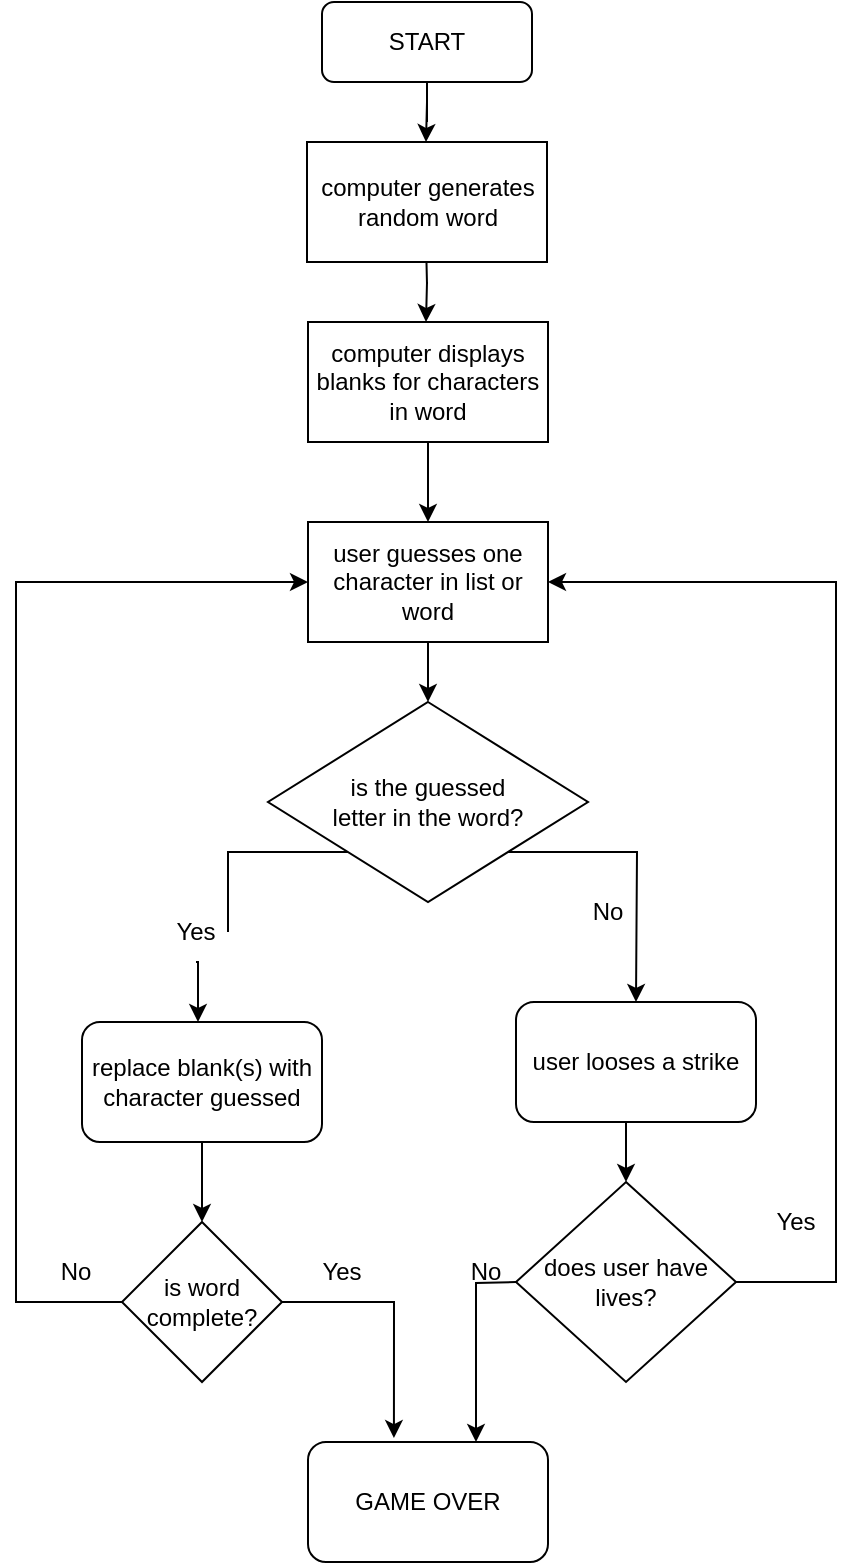 <mxfile>
    <diagram id="Zv2DcNRsbunIRYGTYdQl" name="Page-1">
        <mxGraphModel dx="566" dy="510" grid="1" gridSize="10" guides="1" tooltips="1" connect="1" arrows="1" fold="1" page="1" pageScale="1" pageWidth="850" pageHeight="1100" math="0" shadow="0">
            <root>
                <mxCell id="0"/>
                <mxCell id="1" parent="0"/>
                <mxCell id="wroJR9BJybs-AFcNoRKy-3" value="" style="edgeStyle=orthogonalEdgeStyle;rounded=0;orthogonalLoop=1;jettySize=auto;html=1;" parent="1" source="wroJR9BJybs-AFcNoRKy-1" edge="1">
                    <mxGeometry relative="1" as="geometry">
                        <mxPoint x="425" y="130" as="targetPoint"/>
                    </mxGeometry>
                </mxCell>
                <mxCell id="wroJR9BJybs-AFcNoRKy-1" value="START" style="rounded=1;whiteSpace=wrap;html=1;" parent="1" vertex="1">
                    <mxGeometry x="373" y="60" width="105" height="40" as="geometry"/>
                </mxCell>
                <mxCell id="wroJR9BJybs-AFcNoRKy-13" style="edgeStyle=orthogonalEdgeStyle;rounded=0;orthogonalLoop=1;jettySize=auto;html=1;exitX=0.5;exitY=1;exitDx=0;exitDy=0;entryX=0.5;entryY=0;entryDx=0;entryDy=0;" parent="1" edge="1">
                    <mxGeometry relative="1" as="geometry">
                        <mxPoint x="425" y="180" as="sourcePoint"/>
                        <mxPoint x="425" y="220" as="targetPoint"/>
                    </mxGeometry>
                </mxCell>
                <mxCell id="wroJR9BJybs-AFcNoRKy-17" value="computer generates random word" style="rounded=0;whiteSpace=wrap;html=1;" parent="1" vertex="1">
                    <mxGeometry x="365.5" y="130" width="120" height="60" as="geometry"/>
                </mxCell>
                <mxCell id="wroJR9BJybs-AFcNoRKy-21" value="" style="edgeStyle=orthogonalEdgeStyle;rounded=0;orthogonalLoop=1;jettySize=auto;html=1;" parent="1" source="wroJR9BJybs-AFcNoRKy-19" target="wroJR9BJybs-AFcNoRKy-20" edge="1">
                    <mxGeometry relative="1" as="geometry"/>
                </mxCell>
                <mxCell id="wroJR9BJybs-AFcNoRKy-19" value="computer displays blanks for characters in word" style="rounded=0;whiteSpace=wrap;html=1;" parent="1" vertex="1">
                    <mxGeometry x="366" y="220" width="120" height="60" as="geometry"/>
                </mxCell>
                <mxCell id="wroJR9BJybs-AFcNoRKy-23" value="" style="edgeStyle=orthogonalEdgeStyle;rounded=0;orthogonalLoop=1;jettySize=auto;html=1;" parent="1" source="wroJR9BJybs-AFcNoRKy-20" target="wroJR9BJybs-AFcNoRKy-22" edge="1">
                    <mxGeometry relative="1" as="geometry"/>
                </mxCell>
                <mxCell id="wroJR9BJybs-AFcNoRKy-20" value="user guesses one character in list or word" style="rounded=0;whiteSpace=wrap;html=1;" parent="1" vertex="1">
                    <mxGeometry x="366" y="320" width="120" height="60" as="geometry"/>
                </mxCell>
                <mxCell id="wroJR9BJybs-AFcNoRKy-28" style="edgeStyle=orthogonalEdgeStyle;rounded=0;orthogonalLoop=1;jettySize=auto;html=1;exitX=1;exitY=1;exitDx=0;exitDy=0;" parent="1" source="wroJR9BJybs-AFcNoRKy-22" edge="1">
                    <mxGeometry relative="1" as="geometry">
                        <mxPoint x="530" y="560" as="targetPoint"/>
                    </mxGeometry>
                </mxCell>
                <mxCell id="wroJR9BJybs-AFcNoRKy-22" value="&lt;div&gt;is the guessed&lt;/div&gt;&lt;div&gt; letter in the word?&lt;/div&gt;" style="rhombus;whiteSpace=wrap;html=1;" parent="1" vertex="1">
                    <mxGeometry x="346" y="410" width="160" height="100" as="geometry"/>
                </mxCell>
                <mxCell id="wroJR9BJybs-AFcNoRKy-39" style="edgeStyle=orthogonalEdgeStyle;rounded=0;orthogonalLoop=1;jettySize=auto;html=1;exitX=0.5;exitY=1;exitDx=0;exitDy=0;" parent="1" source="wroJR9BJybs-AFcNoRKy-25" edge="1">
                    <mxGeometry relative="1" as="geometry">
                        <mxPoint x="313" y="670" as="targetPoint"/>
                    </mxGeometry>
                </mxCell>
                <mxCell id="wroJR9BJybs-AFcNoRKy-25" value="replace blank(s) with character guessed" style="rounded=1;whiteSpace=wrap;html=1;" parent="1" vertex="1">
                    <mxGeometry x="253" y="570" width="120" height="60" as="geometry"/>
                </mxCell>
                <mxCell id="wroJR9BJybs-AFcNoRKy-47" style="edgeStyle=orthogonalEdgeStyle;rounded=0;orthogonalLoop=1;jettySize=auto;html=1;exitX=0.5;exitY=1;exitDx=0;exitDy=0;" parent="1" source="wroJR9BJybs-AFcNoRKy-26" edge="1">
                    <mxGeometry relative="1" as="geometry">
                        <mxPoint x="311" y="570" as="targetPoint"/>
                    </mxGeometry>
                </mxCell>
                <mxCell id="wroJR9BJybs-AFcNoRKy-26" value="Yes" style="text;html=1;strokeColor=none;fillColor=none;align=center;verticalAlign=middle;whiteSpace=wrap;rounded=0;" parent="1" vertex="1">
                    <mxGeometry x="280" y="510" width="60" height="30" as="geometry"/>
                </mxCell>
                <mxCell id="wroJR9BJybs-AFcNoRKy-27" value="" style="edgeStyle=orthogonalEdgeStyle;rounded=0;orthogonalLoop=1;jettySize=auto;html=1;exitX=0;exitY=1;exitDx=0;exitDy=0;endArrow=none;" parent="1" source="wroJR9BJybs-AFcNoRKy-22" target="wroJR9BJybs-AFcNoRKy-26" edge="1">
                    <mxGeometry relative="1" as="geometry">
                        <mxPoint x="320" y="570" as="targetPoint"/>
                        <mxPoint x="386" y="485" as="sourcePoint"/>
                    </mxGeometry>
                </mxCell>
                <mxCell id="wroJR9BJybs-AFcNoRKy-31" value="" style="edgeStyle=orthogonalEdgeStyle;rounded=0;orthogonalLoop=1;jettySize=auto;html=1;entryX=0.5;entryY=0;entryDx=0;entryDy=0;" parent="1" source="wroJR9BJybs-AFcNoRKy-29" target="wroJR9BJybs-AFcNoRKy-45" edge="1">
                    <mxGeometry relative="1" as="geometry">
                        <mxPoint x="525" y="650" as="targetPoint"/>
                        <Array as="points">
                            <mxPoint x="525" y="630"/>
                            <mxPoint x="525" y="630"/>
                        </Array>
                    </mxGeometry>
                </mxCell>
                <mxCell id="wroJR9BJybs-AFcNoRKy-29" value="user looses a strike" style="rounded=1;whiteSpace=wrap;html=1;" parent="1" vertex="1">
                    <mxGeometry x="470" y="560" width="120" height="60" as="geometry"/>
                </mxCell>
                <mxCell id="wroJR9BJybs-AFcNoRKy-32" style="edgeStyle=orthogonalEdgeStyle;rounded=0;orthogonalLoop=1;jettySize=auto;html=1;exitX=1;exitY=0.5;exitDx=0;exitDy=0;entryX=1;entryY=0.5;entryDx=0;entryDy=0;" parent="1" target="wroJR9BJybs-AFcNoRKy-20" edge="1">
                    <mxGeometry relative="1" as="geometry">
                        <mxPoint x="750" y="410" as="targetPoint"/>
                        <mxPoint x="580" y="700" as="sourcePoint"/>
                        <Array as="points">
                            <mxPoint x="630" y="700"/>
                            <mxPoint x="630" y="350"/>
                        </Array>
                    </mxGeometry>
                </mxCell>
                <mxCell id="wroJR9BJybs-AFcNoRKy-35" style="edgeStyle=orthogonalEdgeStyle;rounded=0;orthogonalLoop=1;jettySize=auto;html=1;exitX=0;exitY=0.5;exitDx=0;exitDy=0;" parent="1" edge="1">
                    <mxGeometry relative="1" as="geometry">
                        <mxPoint x="450" y="780" as="targetPoint"/>
                        <mxPoint x="470" y="700" as="sourcePoint"/>
                    </mxGeometry>
                </mxCell>
                <mxCell id="wroJR9BJybs-AFcNoRKy-33" value="No" style="text;html=1;strokeColor=none;fillColor=none;align=center;verticalAlign=middle;whiteSpace=wrap;rounded=0;" parent="1" vertex="1">
                    <mxGeometry x="486" y="500" width="60" height="30" as="geometry"/>
                </mxCell>
                <mxCell id="wroJR9BJybs-AFcNoRKy-34" value="Yes" style="text;html=1;strokeColor=none;fillColor=none;align=center;verticalAlign=middle;whiteSpace=wrap;rounded=0;" parent="1" vertex="1">
                    <mxGeometry x="580" y="660" width="60" height="20" as="geometry"/>
                </mxCell>
                <mxCell id="wroJR9BJybs-AFcNoRKy-36" value="GAME OVER" style="rounded=1;whiteSpace=wrap;html=1;" parent="1" vertex="1">
                    <mxGeometry x="366" y="780" width="120" height="60" as="geometry"/>
                </mxCell>
                <mxCell id="wroJR9BJybs-AFcNoRKy-37" value="No" style="text;html=1;strokeColor=none;fillColor=none;align=center;verticalAlign=middle;whiteSpace=wrap;rounded=0;" parent="1" vertex="1">
                    <mxGeometry x="425" y="680" width="60" height="30" as="geometry"/>
                </mxCell>
                <mxCell id="wroJR9BJybs-AFcNoRKy-41" style="edgeStyle=orthogonalEdgeStyle;rounded=0;orthogonalLoop=1;jettySize=auto;html=1;exitX=1;exitY=0.5;exitDx=0;exitDy=0;entryX=0.358;entryY=-0.033;entryDx=0;entryDy=0;entryPerimeter=0;" parent="1" source="wroJR9BJybs-AFcNoRKy-40" target="wroJR9BJybs-AFcNoRKy-36" edge="1">
                    <mxGeometry relative="1" as="geometry"/>
                </mxCell>
                <mxCell id="wroJR9BJybs-AFcNoRKy-43" style="edgeStyle=orthogonalEdgeStyle;rounded=0;orthogonalLoop=1;jettySize=auto;html=1;exitX=0;exitY=0.5;exitDx=0;exitDy=0;entryX=0;entryY=0.5;entryDx=0;entryDy=0;" parent="1" source="wroJR9BJybs-AFcNoRKy-40" target="wroJR9BJybs-AFcNoRKy-20" edge="1">
                    <mxGeometry relative="1" as="geometry">
                        <Array as="points">
                            <mxPoint x="220" y="710"/>
                            <mxPoint x="220" y="350"/>
                        </Array>
                    </mxGeometry>
                </mxCell>
                <mxCell id="wroJR9BJybs-AFcNoRKy-40" value="is word complete?" style="rhombus;whiteSpace=wrap;html=1;" parent="1" vertex="1">
                    <mxGeometry x="273" y="670" width="80" height="80" as="geometry"/>
                </mxCell>
                <mxCell id="wroJR9BJybs-AFcNoRKy-42" value="Yes" style="text;html=1;strokeColor=none;fillColor=none;align=center;verticalAlign=middle;whiteSpace=wrap;rounded=0;" parent="1" vertex="1">
                    <mxGeometry x="353" y="680" width="60" height="30" as="geometry"/>
                </mxCell>
                <mxCell id="wroJR9BJybs-AFcNoRKy-44" value="No" style="text;html=1;strokeColor=none;fillColor=none;align=center;verticalAlign=middle;whiteSpace=wrap;rounded=0;" parent="1" vertex="1">
                    <mxGeometry x="220" y="680" width="60" height="30" as="geometry"/>
                </mxCell>
                <mxCell id="wroJR9BJybs-AFcNoRKy-45" value="does user have lives?" style="rhombus;whiteSpace=wrap;html=1;" parent="1" vertex="1">
                    <mxGeometry x="470" y="650" width="110" height="100" as="geometry"/>
                </mxCell>
            </root>
        </mxGraphModel>
    </diagram>
</mxfile>